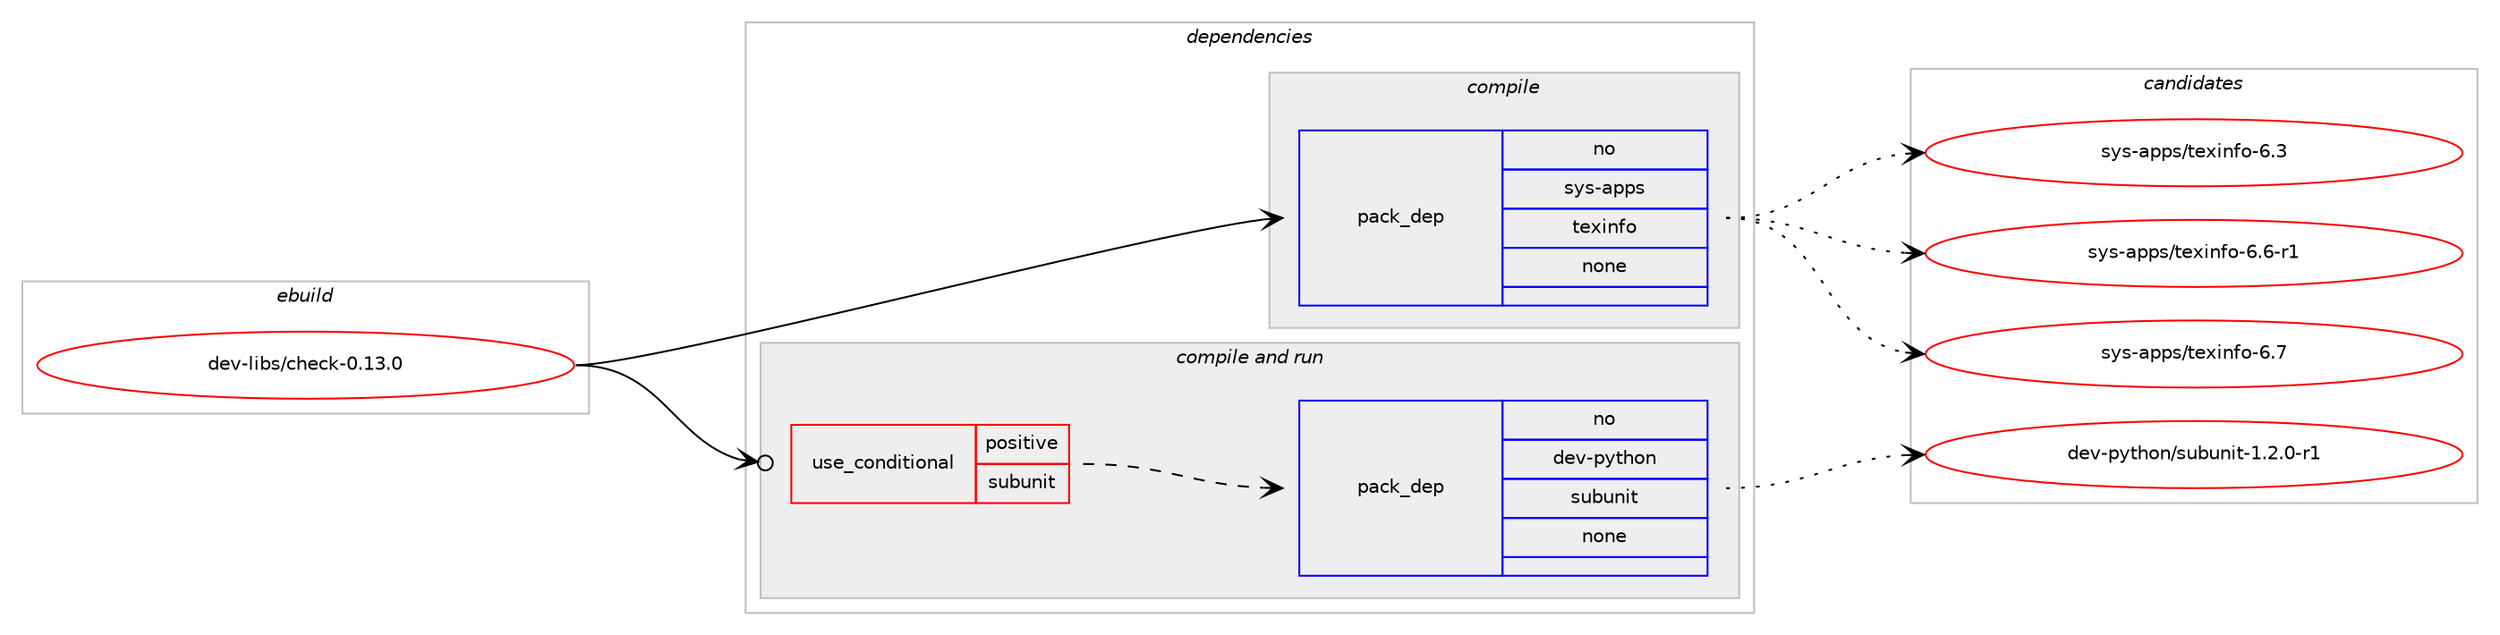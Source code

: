 digraph prolog {

# *************
# Graph options
# *************

newrank=true;
concentrate=true;
compound=true;
graph [rankdir=LR,fontname=Helvetica,fontsize=10,ranksep=1.5];#, ranksep=2.5, nodesep=0.2];
edge  [arrowhead=vee];
node  [fontname=Helvetica,fontsize=10];

# **********
# The ebuild
# **********

subgraph cluster_leftcol {
color=gray;
rank=same;
label=<<i>ebuild</i>>;
id [label="dev-libs/check-0.13.0", color=red, width=4, href="../dev-libs/check-0.13.0.svg"];
}

# ****************
# The dependencies
# ****************

subgraph cluster_midcol {
color=gray;
label=<<i>dependencies</i>>;
subgraph cluster_compile {
fillcolor="#eeeeee";
style=filled;
label=<<i>compile</i>>;
subgraph pack420498 {
dependency563080 [label=<<TABLE BORDER="0" CELLBORDER="1" CELLSPACING="0" CELLPADDING="4" WIDTH="220"><TR><TD ROWSPAN="6" CELLPADDING="30">pack_dep</TD></TR><TR><TD WIDTH="110">no</TD></TR><TR><TD>sys-apps</TD></TR><TR><TD>texinfo</TD></TR><TR><TD>none</TD></TR><TR><TD></TD></TR></TABLE>>, shape=none, color=blue];
}
id:e -> dependency563080:w [weight=20,style="solid",arrowhead="vee"];
}
subgraph cluster_compileandrun {
fillcolor="#eeeeee";
style=filled;
label=<<i>compile and run</i>>;
subgraph cond131212 {
dependency563081 [label=<<TABLE BORDER="0" CELLBORDER="1" CELLSPACING="0" CELLPADDING="4"><TR><TD ROWSPAN="3" CELLPADDING="10">use_conditional</TD></TR><TR><TD>positive</TD></TR><TR><TD>subunit</TD></TR></TABLE>>, shape=none, color=red];
subgraph pack420499 {
dependency563082 [label=<<TABLE BORDER="0" CELLBORDER="1" CELLSPACING="0" CELLPADDING="4" WIDTH="220"><TR><TD ROWSPAN="6" CELLPADDING="30">pack_dep</TD></TR><TR><TD WIDTH="110">no</TD></TR><TR><TD>dev-python</TD></TR><TR><TD>subunit</TD></TR><TR><TD>none</TD></TR><TR><TD></TD></TR></TABLE>>, shape=none, color=blue];
}
dependency563081:e -> dependency563082:w [weight=20,style="dashed",arrowhead="vee"];
}
id:e -> dependency563081:w [weight=20,style="solid",arrowhead="odotvee"];
}
subgraph cluster_run {
fillcolor="#eeeeee";
style=filled;
label=<<i>run</i>>;
}
}

# **************
# The candidates
# **************

subgraph cluster_choices {
rank=same;
color=gray;
label=<<i>candidates</i>>;

subgraph choice420498 {
color=black;
nodesep=1;
choice11512111545971121121154711610112010511010211145544651 [label="sys-apps/texinfo-6.3", color=red, width=4,href="../sys-apps/texinfo-6.3.svg"];
choice115121115459711211211547116101120105110102111455446544511449 [label="sys-apps/texinfo-6.6-r1", color=red, width=4,href="../sys-apps/texinfo-6.6-r1.svg"];
choice11512111545971121121154711610112010511010211145544655 [label="sys-apps/texinfo-6.7", color=red, width=4,href="../sys-apps/texinfo-6.7.svg"];
dependency563080:e -> choice11512111545971121121154711610112010511010211145544651:w [style=dotted,weight="100"];
dependency563080:e -> choice115121115459711211211547116101120105110102111455446544511449:w [style=dotted,weight="100"];
dependency563080:e -> choice11512111545971121121154711610112010511010211145544655:w [style=dotted,weight="100"];
}
subgraph choice420499 {
color=black;
nodesep=1;
choice1001011184511212111610411111047115117981171101051164549465046484511449 [label="dev-python/subunit-1.2.0-r1", color=red, width=4,href="../dev-python/subunit-1.2.0-r1.svg"];
dependency563082:e -> choice1001011184511212111610411111047115117981171101051164549465046484511449:w [style=dotted,weight="100"];
}
}

}

